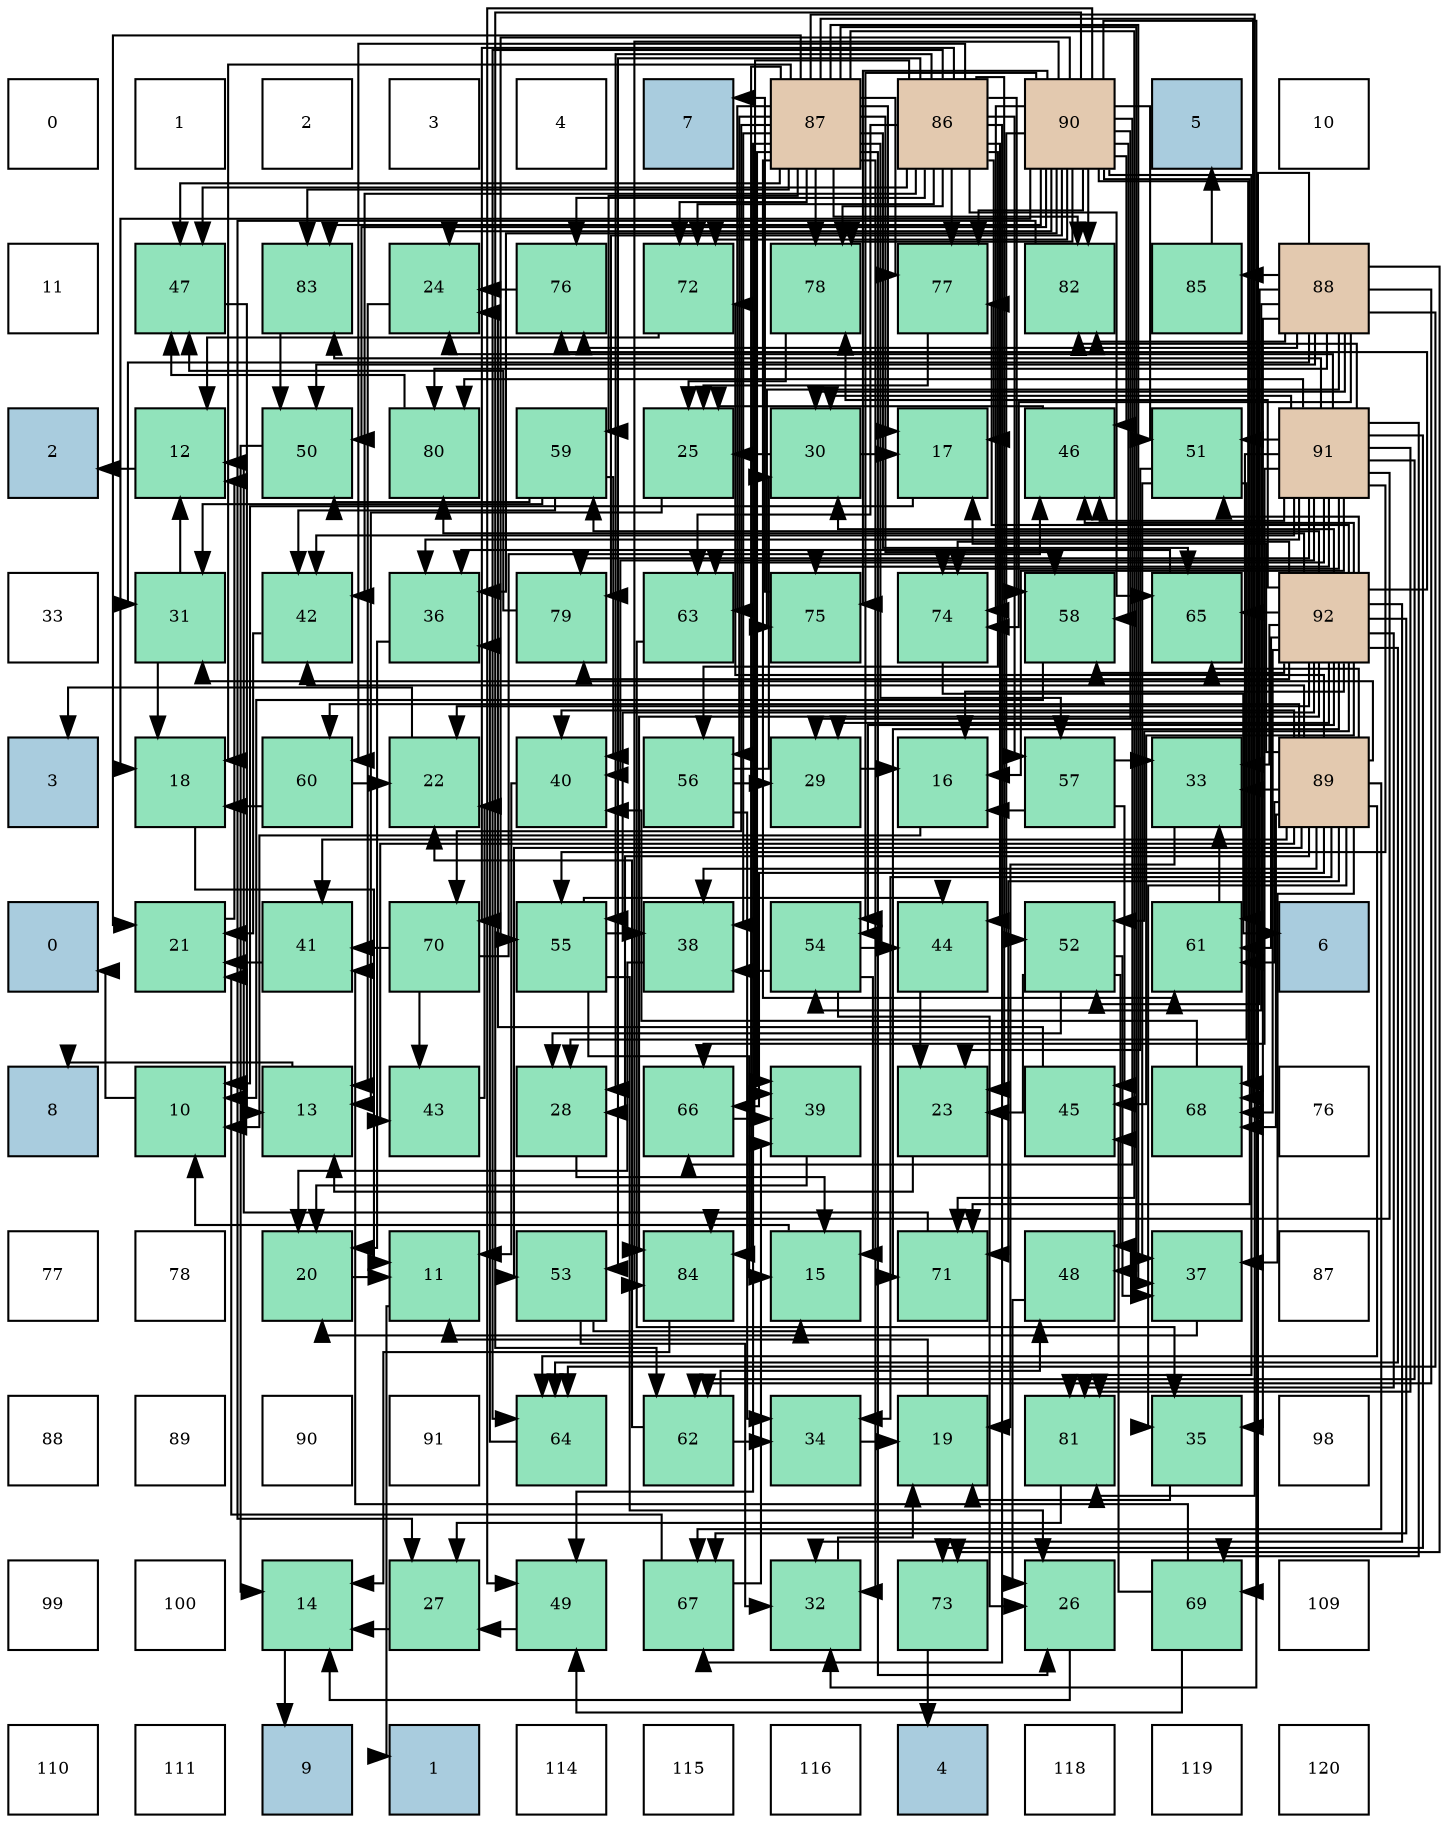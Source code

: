 digraph layout{
 rankdir=TB;
 splines=ortho;
 node [style=filled shape=square fixedsize=true width=0.6];
0[label="0", fontsize=8, fillcolor="#ffffff"];
1[label="1", fontsize=8, fillcolor="#ffffff"];
2[label="2", fontsize=8, fillcolor="#ffffff"];
3[label="3", fontsize=8, fillcolor="#ffffff"];
4[label="4", fontsize=8, fillcolor="#ffffff"];
5[label="7", fontsize=8, fillcolor="#a9ccde"];
6[label="87", fontsize=8, fillcolor="#e3c9af"];
7[label="86", fontsize=8, fillcolor="#e3c9af"];
8[label="90", fontsize=8, fillcolor="#e3c9af"];
9[label="5", fontsize=8, fillcolor="#a9ccde"];
10[label="10", fontsize=8, fillcolor="#ffffff"];
11[label="11", fontsize=8, fillcolor="#ffffff"];
12[label="47", fontsize=8, fillcolor="#91e3bb"];
13[label="83", fontsize=8, fillcolor="#91e3bb"];
14[label="24", fontsize=8, fillcolor="#91e3bb"];
15[label="76", fontsize=8, fillcolor="#91e3bb"];
16[label="72", fontsize=8, fillcolor="#91e3bb"];
17[label="78", fontsize=8, fillcolor="#91e3bb"];
18[label="77", fontsize=8, fillcolor="#91e3bb"];
19[label="82", fontsize=8, fillcolor="#91e3bb"];
20[label="85", fontsize=8, fillcolor="#91e3bb"];
21[label="88", fontsize=8, fillcolor="#e3c9af"];
22[label="2", fontsize=8, fillcolor="#a9ccde"];
23[label="12", fontsize=8, fillcolor="#91e3bb"];
24[label="50", fontsize=8, fillcolor="#91e3bb"];
25[label="80", fontsize=8, fillcolor="#91e3bb"];
26[label="59", fontsize=8, fillcolor="#91e3bb"];
27[label="25", fontsize=8, fillcolor="#91e3bb"];
28[label="30", fontsize=8, fillcolor="#91e3bb"];
29[label="17", fontsize=8, fillcolor="#91e3bb"];
30[label="46", fontsize=8, fillcolor="#91e3bb"];
31[label="51", fontsize=8, fillcolor="#91e3bb"];
32[label="91", fontsize=8, fillcolor="#e3c9af"];
33[label="33", fontsize=8, fillcolor="#ffffff"];
34[label="31", fontsize=8, fillcolor="#91e3bb"];
35[label="42", fontsize=8, fillcolor="#91e3bb"];
36[label="36", fontsize=8, fillcolor="#91e3bb"];
37[label="79", fontsize=8, fillcolor="#91e3bb"];
38[label="63", fontsize=8, fillcolor="#91e3bb"];
39[label="75", fontsize=8, fillcolor="#91e3bb"];
40[label="74", fontsize=8, fillcolor="#91e3bb"];
41[label="58", fontsize=8, fillcolor="#91e3bb"];
42[label="65", fontsize=8, fillcolor="#91e3bb"];
43[label="92", fontsize=8, fillcolor="#e3c9af"];
44[label="3", fontsize=8, fillcolor="#a9ccde"];
45[label="18", fontsize=8, fillcolor="#91e3bb"];
46[label="60", fontsize=8, fillcolor="#91e3bb"];
47[label="22", fontsize=8, fillcolor="#91e3bb"];
48[label="40", fontsize=8, fillcolor="#91e3bb"];
49[label="56", fontsize=8, fillcolor="#91e3bb"];
50[label="29", fontsize=8, fillcolor="#91e3bb"];
51[label="16", fontsize=8, fillcolor="#91e3bb"];
52[label="57", fontsize=8, fillcolor="#91e3bb"];
53[label="33", fontsize=8, fillcolor="#91e3bb"];
54[label="89", fontsize=8, fillcolor="#e3c9af"];
55[label="0", fontsize=8, fillcolor="#a9ccde"];
56[label="21", fontsize=8, fillcolor="#91e3bb"];
57[label="41", fontsize=8, fillcolor="#91e3bb"];
58[label="70", fontsize=8, fillcolor="#91e3bb"];
59[label="55", fontsize=8, fillcolor="#91e3bb"];
60[label="38", fontsize=8, fillcolor="#91e3bb"];
61[label="54", fontsize=8, fillcolor="#91e3bb"];
62[label="44", fontsize=8, fillcolor="#91e3bb"];
63[label="52", fontsize=8, fillcolor="#91e3bb"];
64[label="61", fontsize=8, fillcolor="#91e3bb"];
65[label="6", fontsize=8, fillcolor="#a9ccde"];
66[label="8", fontsize=8, fillcolor="#a9ccde"];
67[label="10", fontsize=8, fillcolor="#91e3bb"];
68[label="13", fontsize=8, fillcolor="#91e3bb"];
69[label="43", fontsize=8, fillcolor="#91e3bb"];
70[label="28", fontsize=8, fillcolor="#91e3bb"];
71[label="66", fontsize=8, fillcolor="#91e3bb"];
72[label="39", fontsize=8, fillcolor="#91e3bb"];
73[label="23", fontsize=8, fillcolor="#91e3bb"];
74[label="45", fontsize=8, fillcolor="#91e3bb"];
75[label="68", fontsize=8, fillcolor="#91e3bb"];
76[label="76", fontsize=8, fillcolor="#ffffff"];
77[label="77", fontsize=8, fillcolor="#ffffff"];
78[label="78", fontsize=8, fillcolor="#ffffff"];
79[label="20", fontsize=8, fillcolor="#91e3bb"];
80[label="11", fontsize=8, fillcolor="#91e3bb"];
81[label="53", fontsize=8, fillcolor="#91e3bb"];
82[label="84", fontsize=8, fillcolor="#91e3bb"];
83[label="15", fontsize=8, fillcolor="#91e3bb"];
84[label="71", fontsize=8, fillcolor="#91e3bb"];
85[label="48", fontsize=8, fillcolor="#91e3bb"];
86[label="37", fontsize=8, fillcolor="#91e3bb"];
87[label="87", fontsize=8, fillcolor="#ffffff"];
88[label="88", fontsize=8, fillcolor="#ffffff"];
89[label="89", fontsize=8, fillcolor="#ffffff"];
90[label="90", fontsize=8, fillcolor="#ffffff"];
91[label="91", fontsize=8, fillcolor="#ffffff"];
92[label="64", fontsize=8, fillcolor="#91e3bb"];
93[label="62", fontsize=8, fillcolor="#91e3bb"];
94[label="34", fontsize=8, fillcolor="#91e3bb"];
95[label="19", fontsize=8, fillcolor="#91e3bb"];
96[label="81", fontsize=8, fillcolor="#91e3bb"];
97[label="35", fontsize=8, fillcolor="#91e3bb"];
98[label="98", fontsize=8, fillcolor="#ffffff"];
99[label="99", fontsize=8, fillcolor="#ffffff"];
100[label="100", fontsize=8, fillcolor="#ffffff"];
101[label="14", fontsize=8, fillcolor="#91e3bb"];
102[label="27", fontsize=8, fillcolor="#91e3bb"];
103[label="49", fontsize=8, fillcolor="#91e3bb"];
104[label="67", fontsize=8, fillcolor="#91e3bb"];
105[label="32", fontsize=8, fillcolor="#91e3bb"];
106[label="73", fontsize=8, fillcolor="#91e3bb"];
107[label="26", fontsize=8, fillcolor="#91e3bb"];
108[label="69", fontsize=8, fillcolor="#91e3bb"];
109[label="109", fontsize=8, fillcolor="#ffffff"];
110[label="110", fontsize=8, fillcolor="#ffffff"];
111[label="111", fontsize=8, fillcolor="#ffffff"];
112[label="9", fontsize=8, fillcolor="#a9ccde"];
113[label="1", fontsize=8, fillcolor="#a9ccde"];
114[label="114", fontsize=8, fillcolor="#ffffff"];
115[label="115", fontsize=8, fillcolor="#ffffff"];
116[label="116", fontsize=8, fillcolor="#ffffff"];
117[label="4", fontsize=8, fillcolor="#a9ccde"];
118[label="118", fontsize=8, fillcolor="#ffffff"];
119[label="119", fontsize=8, fillcolor="#ffffff"];
120[label="120", fontsize=8, fillcolor="#ffffff"];
edge [constraint=false, style=vis];67 -> 55;
80 -> 113;
23 -> 22;
68 -> 66;
101 -> 112;
83 -> 67;
51 -> 67;
29 -> 67;
45 -> 80;
95 -> 80;
79 -> 80;
56 -> 23;
47 -> 44;
73 -> 68;
14 -> 68;
27 -> 68;
107 -> 101;
102 -> 101;
70 -> 83;
50 -> 51;
28 -> 29;
28 -> 27;
34 -> 23;
34 -> 45;
105 -> 95;
53 -> 95;
94 -> 95;
97 -> 95;
36 -> 79;
86 -> 79;
60 -> 79;
72 -> 79;
48 -> 80;
57 -> 56;
35 -> 56;
69 -> 47;
62 -> 73;
74 -> 14;
30 -> 27;
12 -> 68;
85 -> 107;
103 -> 102;
24 -> 101;
31 -> 73;
31 -> 70;
31 -> 86;
63 -> 73;
63 -> 70;
63 -> 86;
63 -> 85;
81 -> 83;
81 -> 105;
61 -> 83;
61 -> 107;
61 -> 60;
61 -> 62;
59 -> 83;
59 -> 107;
59 -> 60;
59 -> 62;
49 -> 50;
49 -> 28;
49 -> 94;
52 -> 51;
52 -> 53;
52 -> 74;
41 -> 67;
26 -> 34;
26 -> 48;
26 -> 35;
26 -> 24;
46 -> 45;
46 -> 47;
64 -> 53;
93 -> 47;
93 -> 94;
93 -> 85;
38 -> 97;
92 -> 36;
42 -> 36;
71 -> 72;
104 -> 56;
104 -> 72;
75 -> 48;
108 -> 57;
108 -> 74;
108 -> 103;
58 -> 57;
58 -> 69;
58 -> 30;
84 -> 23;
16 -> 23;
106 -> 117;
40 -> 65;
39 -> 5;
15 -> 14;
18 -> 27;
17 -> 27;
37 -> 12;
25 -> 12;
96 -> 102;
19 -> 102;
13 -> 24;
82 -> 101;
20 -> 9;
7 -> 29;
7 -> 73;
7 -> 70;
7 -> 72;
7 -> 35;
7 -> 62;
7 -> 12;
7 -> 81;
7 -> 49;
7 -> 52;
7 -> 41;
7 -> 46;
7 -> 38;
7 -> 92;
7 -> 42;
7 -> 104;
7 -> 58;
7 -> 16;
7 -> 15;
7 -> 18;
7 -> 17;
6 -> 29;
6 -> 45;
6 -> 56;
6 -> 107;
6 -> 105;
6 -> 86;
6 -> 60;
6 -> 72;
6 -> 12;
6 -> 85;
6 -> 103;
6 -> 49;
6 -> 52;
6 -> 41;
6 -> 26;
6 -> 64;
6 -> 38;
6 -> 42;
6 -> 75;
6 -> 58;
6 -> 84;
6 -> 16;
6 -> 18;
6 -> 17;
6 -> 96;
6 -> 19;
6 -> 13;
6 -> 82;
21 -> 28;
21 -> 34;
21 -> 97;
21 -> 24;
21 -> 63;
21 -> 61;
21 -> 93;
21 -> 92;
21 -> 108;
21 -> 106;
21 -> 40;
21 -> 39;
21 -> 15;
21 -> 25;
21 -> 19;
21 -> 20;
54 -> 29;
54 -> 70;
54 -> 34;
54 -> 53;
54 -> 94;
54 -> 97;
54 -> 86;
54 -> 60;
54 -> 48;
54 -> 57;
54 -> 35;
54 -> 69;
54 -> 81;
54 -> 46;
54 -> 64;
54 -> 92;
54 -> 42;
54 -> 71;
54 -> 104;
54 -> 75;
54 -> 84;
54 -> 16;
8 -> 45;
8 -> 14;
8 -> 50;
8 -> 105;
8 -> 36;
8 -> 30;
8 -> 103;
8 -> 24;
8 -> 31;
8 -> 63;
8 -> 61;
8 -> 59;
8 -> 41;
8 -> 93;
8 -> 71;
8 -> 75;
8 -> 84;
8 -> 16;
8 -> 40;
8 -> 39;
8 -> 18;
8 -> 17;
8 -> 37;
8 -> 96;
8 -> 19;
8 -> 13;
8 -> 82;
32 -> 51;
32 -> 14;
32 -> 28;
32 -> 36;
32 -> 48;
32 -> 35;
32 -> 30;
32 -> 31;
32 -> 59;
32 -> 64;
32 -> 93;
32 -> 38;
32 -> 71;
32 -> 108;
32 -> 106;
32 -> 40;
32 -> 39;
32 -> 37;
32 -> 25;
32 -> 96;
32 -> 19;
32 -> 13;
32 -> 82;
43 -> 51;
43 -> 47;
43 -> 50;
43 -> 28;
43 -> 105;
43 -> 53;
43 -> 74;
43 -> 30;
43 -> 31;
43 -> 63;
43 -> 61;
43 -> 59;
43 -> 41;
43 -> 26;
43 -> 64;
43 -> 92;
43 -> 42;
43 -> 104;
43 -> 75;
43 -> 84;
43 -> 40;
43 -> 15;
43 -> 18;
43 -> 17;
43 -> 37;
43 -> 25;
43 -> 96;
43 -> 82;
edge [constraint=true, style=invis];
0 -> 11 -> 22 -> 33 -> 44 -> 55 -> 66 -> 77 -> 88 -> 99 -> 110;
1 -> 12 -> 23 -> 34 -> 45 -> 56 -> 67 -> 78 -> 89 -> 100 -> 111;
2 -> 13 -> 24 -> 35 -> 46 -> 57 -> 68 -> 79 -> 90 -> 101 -> 112;
3 -> 14 -> 25 -> 36 -> 47 -> 58 -> 69 -> 80 -> 91 -> 102 -> 113;
4 -> 15 -> 26 -> 37 -> 48 -> 59 -> 70 -> 81 -> 92 -> 103 -> 114;
5 -> 16 -> 27 -> 38 -> 49 -> 60 -> 71 -> 82 -> 93 -> 104 -> 115;
6 -> 17 -> 28 -> 39 -> 50 -> 61 -> 72 -> 83 -> 94 -> 105 -> 116;
7 -> 18 -> 29 -> 40 -> 51 -> 62 -> 73 -> 84 -> 95 -> 106 -> 117;
8 -> 19 -> 30 -> 41 -> 52 -> 63 -> 74 -> 85 -> 96 -> 107 -> 118;
9 -> 20 -> 31 -> 42 -> 53 -> 64 -> 75 -> 86 -> 97 -> 108 -> 119;
10 -> 21 -> 32 -> 43 -> 54 -> 65 -> 76 -> 87 -> 98 -> 109 -> 120;
rank = same {0 -> 1 -> 2 -> 3 -> 4 -> 5 -> 6 -> 7 -> 8 -> 9 -> 10};
rank = same {11 -> 12 -> 13 -> 14 -> 15 -> 16 -> 17 -> 18 -> 19 -> 20 -> 21};
rank = same {22 -> 23 -> 24 -> 25 -> 26 -> 27 -> 28 -> 29 -> 30 -> 31 -> 32};
rank = same {33 -> 34 -> 35 -> 36 -> 37 -> 38 -> 39 -> 40 -> 41 -> 42 -> 43};
rank = same {44 -> 45 -> 46 -> 47 -> 48 -> 49 -> 50 -> 51 -> 52 -> 53 -> 54};
rank = same {55 -> 56 -> 57 -> 58 -> 59 -> 60 -> 61 -> 62 -> 63 -> 64 -> 65};
rank = same {66 -> 67 -> 68 -> 69 -> 70 -> 71 -> 72 -> 73 -> 74 -> 75 -> 76};
rank = same {77 -> 78 -> 79 -> 80 -> 81 -> 82 -> 83 -> 84 -> 85 -> 86 -> 87};
rank = same {88 -> 89 -> 90 -> 91 -> 92 -> 93 -> 94 -> 95 -> 96 -> 97 -> 98};
rank = same {99 -> 100 -> 101 -> 102 -> 103 -> 104 -> 105 -> 106 -> 107 -> 108 -> 109};
rank = same {110 -> 111 -> 112 -> 113 -> 114 -> 115 -> 116 -> 117 -> 118 -> 119 -> 120};
}